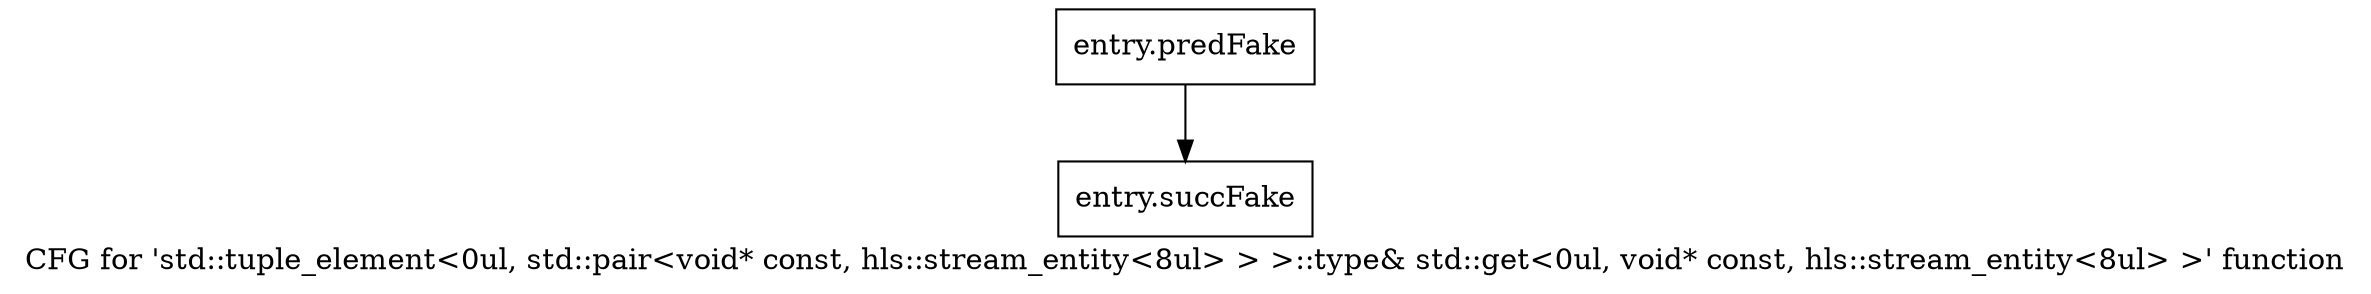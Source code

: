 digraph "CFG for 'std::tuple_element\<0ul, std::pair\<void* const, hls::stream_entity\<8ul\> \> \>::type& std::get\<0ul, void* const, hls::stream_entity\<8ul\> \>' function" {
	label="CFG for 'std::tuple_element\<0ul, std::pair\<void* const, hls::stream_entity\<8ul\> \> \>::type& std::get\<0ul, void* const, hls::stream_entity\<8ul\> \>' function";

	Node0x571f100 [shape=record,filename="",linenumber="",label="{entry.predFake}"];
	Node0x571f100 -> Node0x58bca10[ callList="" memoryops="" filename="/tools/Xilinx/Vitis_HLS/2023.1/tps/lnx64/gcc-8.3.0/lib/gcc/x86_64-pc-linux-gnu/8.3.0/../../../../include/c++/8.3.0/utility" execusionnum="3"];
	Node0x58bca10 [shape=record,filename="/tools/Xilinx/Vitis_HLS/2023.1/tps/lnx64/gcc-8.3.0/lib/gcc/x86_64-pc-linux-gnu/8.3.0/../../../../include/c++/8.3.0/utility",linenumber="217",label="{entry.succFake}"];
}
